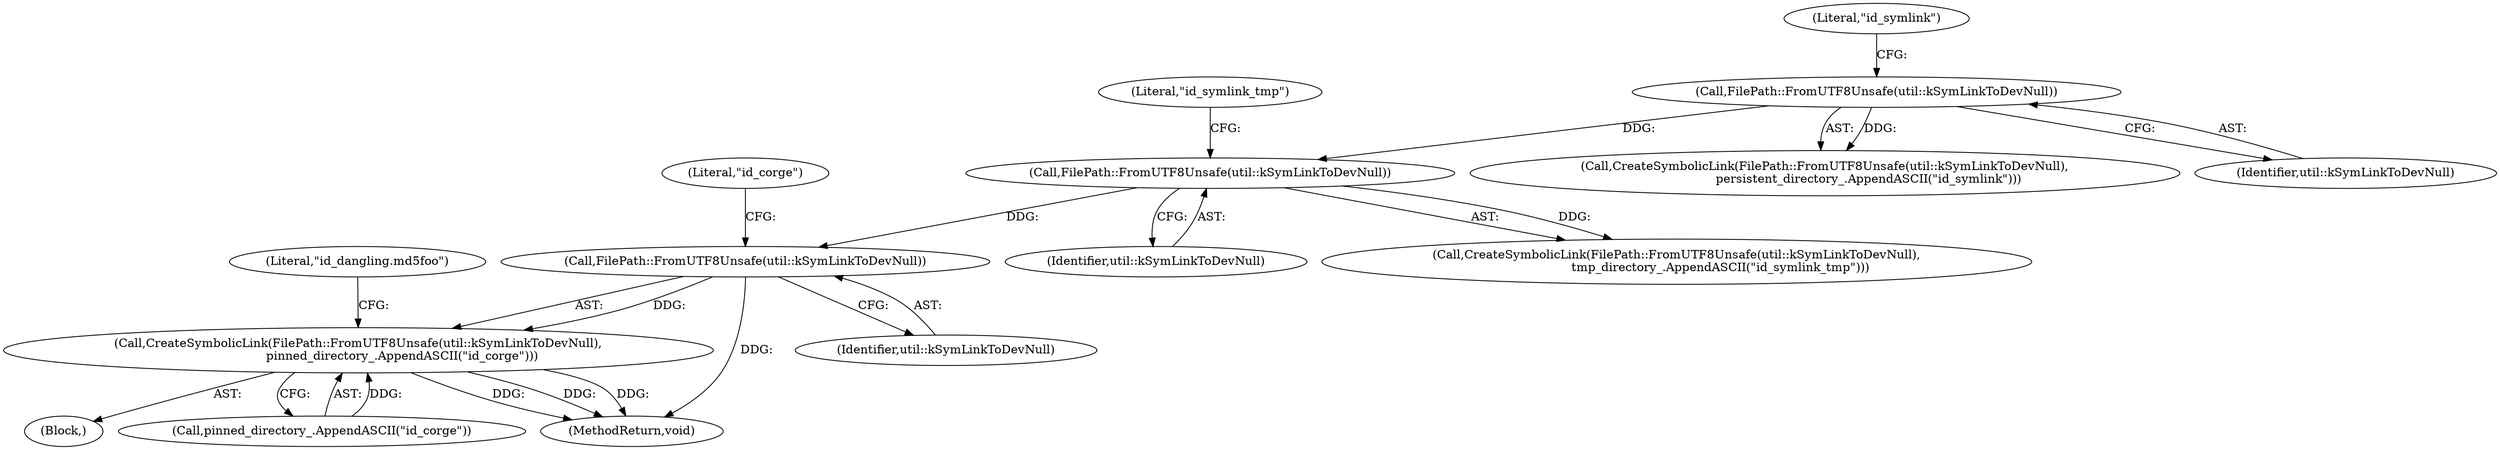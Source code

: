 digraph "1_Chrome_baef1ffd73db183ca50c854e1779ed7f6e5100a8_10@del" {
"1000136" [label="(Call,FilePath::FromUTF8Unsafe(util::kSymLinkToDevNull))"];
"1000126" [label="(Call,FilePath::FromUTF8Unsafe(util::kSymLinkToDevNull))"];
"1000115" [label="(Call,FilePath::FromUTF8Unsafe(util::kSymLinkToDevNull))"];
"1000135" [label="(Call,CreateSymbolicLink(FilePath::FromUTF8Unsafe(util::kSymLinkToDevNull),\n                       pinned_directory_.AppendASCII(\"id_corge\")))"];
"1000115" [label="(Call,FilePath::FromUTF8Unsafe(util::kSymLinkToDevNull))"];
"1000114" [label="(Call,CreateSymbolicLink(FilePath::FromUTF8Unsafe(util::kSymLinkToDevNull),\n                       persistent_directory_.AppendASCII(\"id_symlink\")))"];
"1000136" [label="(Call,FilePath::FromUTF8Unsafe(util::kSymLinkToDevNull))"];
"1000142" [label="(Literal,\"id_dangling.md5foo\")"];
"1000135" [label="(Call,CreateSymbolicLink(FilePath::FromUTF8Unsafe(util::kSymLinkToDevNull),\n                       pinned_directory_.AppendASCII(\"id_corge\")))"];
"1000127" [label="(Identifier,util::kSymLinkToDevNull)"];
"1000101" [label="(Block,)"];
"1000138" [label="(Call,pinned_directory_.AppendASCII(\"id_corge\"))"];
"1000118" [label="(Literal,\"id_symlink\")"];
"1000139" [label="(Literal,\"id_corge\")"];
"1000116" [label="(Identifier,util::kSymLinkToDevNull)"];
"1000129" [label="(Literal,\"id_symlink_tmp\")"];
"1000137" [label="(Identifier,util::kSymLinkToDevNull)"];
"1000125" [label="(Call,CreateSymbolicLink(FilePath::FromUTF8Unsafe(util::kSymLinkToDevNull),\n                       tmp_directory_.AppendASCII(\"id_symlink_tmp\")))"];
"1000163" [label="(MethodReturn,void)"];
"1000126" [label="(Call,FilePath::FromUTF8Unsafe(util::kSymLinkToDevNull))"];
"1000136" -> "1000135"  [label="AST: "];
"1000136" -> "1000137"  [label="CFG: "];
"1000137" -> "1000136"  [label="AST: "];
"1000139" -> "1000136"  [label="CFG: "];
"1000136" -> "1000163"  [label="DDG: "];
"1000136" -> "1000135"  [label="DDG: "];
"1000126" -> "1000136"  [label="DDG: "];
"1000126" -> "1000125"  [label="AST: "];
"1000126" -> "1000127"  [label="CFG: "];
"1000127" -> "1000126"  [label="AST: "];
"1000129" -> "1000126"  [label="CFG: "];
"1000126" -> "1000125"  [label="DDG: "];
"1000115" -> "1000126"  [label="DDG: "];
"1000115" -> "1000114"  [label="AST: "];
"1000115" -> "1000116"  [label="CFG: "];
"1000116" -> "1000115"  [label="AST: "];
"1000118" -> "1000115"  [label="CFG: "];
"1000115" -> "1000114"  [label="DDG: "];
"1000135" -> "1000101"  [label="AST: "];
"1000135" -> "1000138"  [label="CFG: "];
"1000138" -> "1000135"  [label="AST: "];
"1000142" -> "1000135"  [label="CFG: "];
"1000135" -> "1000163"  [label="DDG: "];
"1000135" -> "1000163"  [label="DDG: "];
"1000135" -> "1000163"  [label="DDG: "];
"1000138" -> "1000135"  [label="DDG: "];
}
